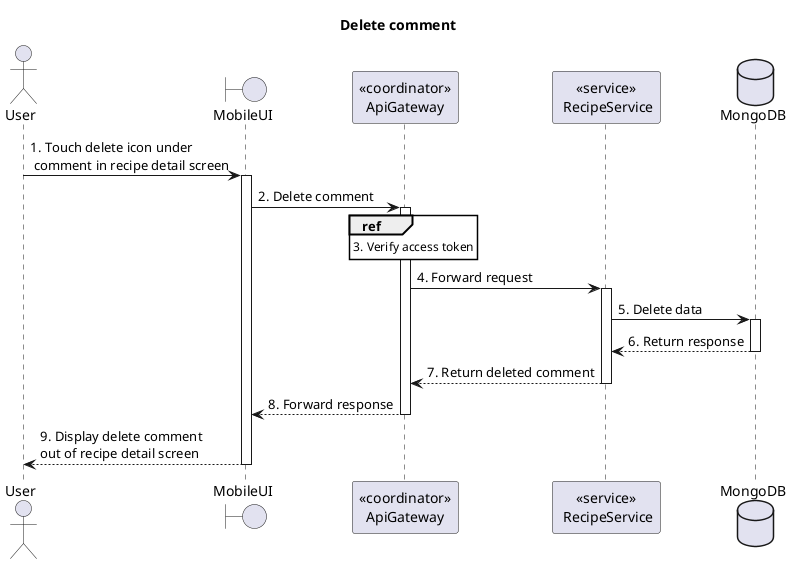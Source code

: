 @startuml Sequence
title "Delete comment"
<style>
  sequenceDiagram {
    reference {
      BackGroundColor white
    }
}
</style>

actor User
boundary MobileUI
participant "<<coordinator>>\nApiGateway" as ApiGateway
participant "<<service>>\n RecipeService" as RecipeService
database MongoDB

User -> MobileUI++: 1. Touch delete icon under\n comment in recipe detail screen

MobileUI -> ApiGateway++: 2. Delete comment

ref over ApiGateway: 3. Verify access token

ApiGateway -> RecipeService++: 4. Forward request

RecipeService -> MongoDB++: 5. Delete data
RecipeService <-- MongoDB--: 6. Return response

ApiGateway <-- RecipeService--: 7. Return deleted comment
MobileUI <-- ApiGateway--: 8. Forward response
User <-- MobileUI--: 9. Display delete comment \nout of recipe detail screen

@enduml
